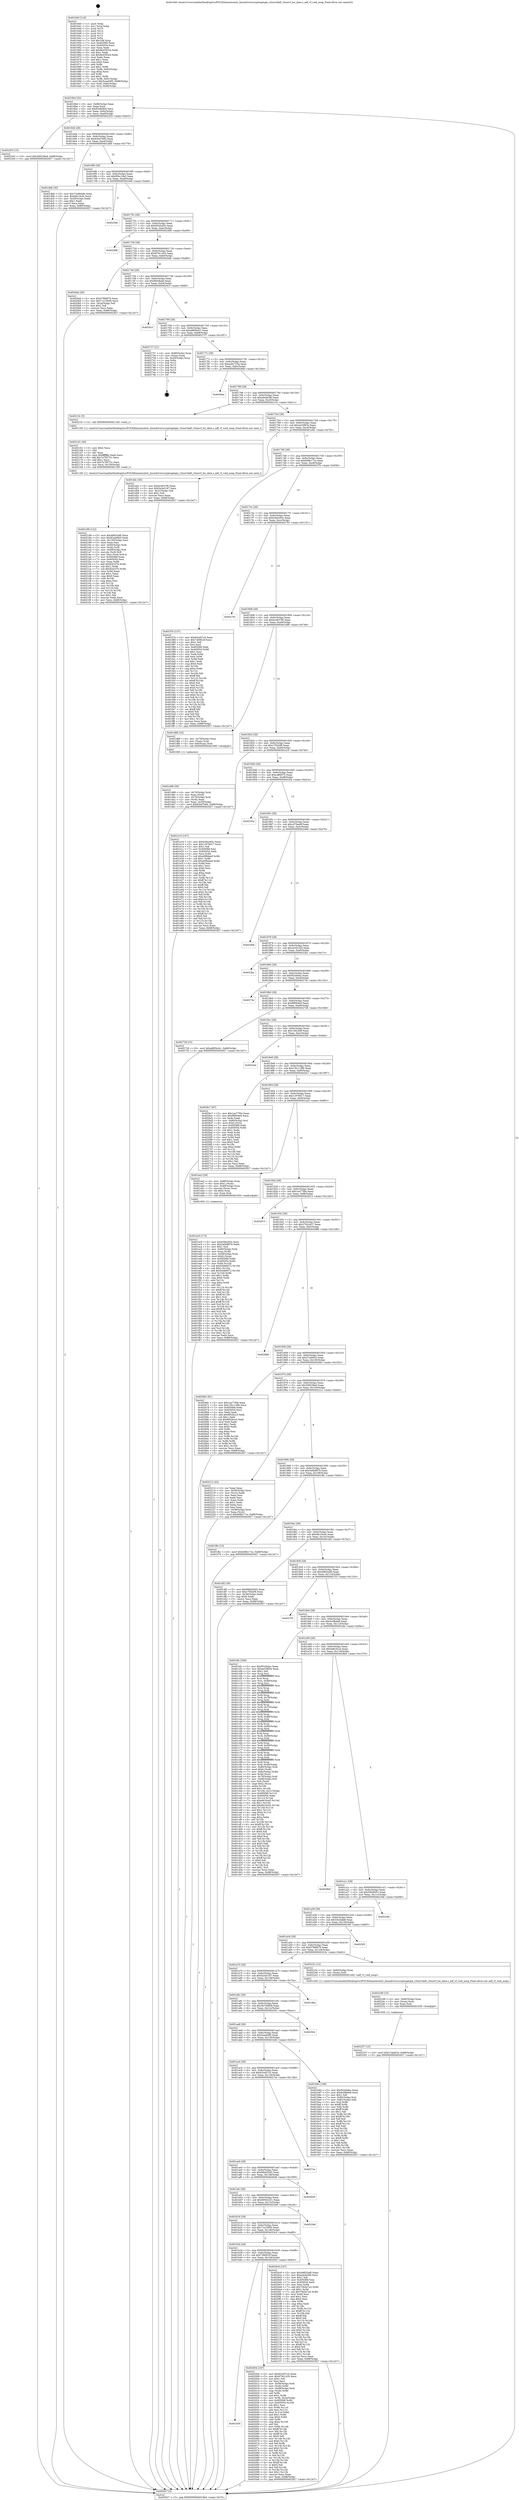 digraph "0x401640" {
  label = "0x401640 (/mnt/c/Users/mathe/Desktop/tcc/POCII/binaries/extr_linuxdriverscryptoqatqat_c3xxxvfadf_c3xxxvf_hw_data.c_adf_vf_void_noop_Final-ollvm.out::main(0))"
  labelloc = "t"
  node[shape=record]

  Entry [label="",width=0.3,height=0.3,shape=circle,fillcolor=black,style=filled]
  "0x4016b4" [label="{
     0x4016b4 [32]\l
     | [instrs]\l
     &nbsp;&nbsp;0x4016b4 \<+6\>: mov -0x88(%rbp),%eax\l
     &nbsp;&nbsp;0x4016ba \<+2\>: mov %eax,%ecx\l
     &nbsp;&nbsp;0x4016bc \<+6\>: sub $0x83ab0fe0,%ecx\l
     &nbsp;&nbsp;0x4016c2 \<+6\>: mov %eax,-0x9c(%rbp)\l
     &nbsp;&nbsp;0x4016c8 \<+6\>: mov %ecx,-0xa0(%rbp)\l
     &nbsp;&nbsp;0x4016ce \<+6\>: je 0000000000402203 \<main+0xbc3\>\l
  }"]
  "0x402203" [label="{
     0x402203 [15]\l
     | [instrs]\l
     &nbsp;&nbsp;0x402203 \<+10\>: movl $0x306538ed,-0x88(%rbp)\l
     &nbsp;&nbsp;0x40220d \<+5\>: jmp 0000000000402927 \<main+0x12e7\>\l
  }"]
  "0x4016d4" [label="{
     0x4016d4 [28]\l
     | [instrs]\l
     &nbsp;&nbsp;0x4016d4 \<+5\>: jmp 00000000004016d9 \<main+0x99\>\l
     &nbsp;&nbsp;0x4016d9 \<+6\>: mov -0x9c(%rbp),%eax\l
     &nbsp;&nbsp;0x4016df \<+5\>: sub $0x83ed7b84,%eax\l
     &nbsp;&nbsp;0x4016e4 \<+6\>: mov %eax,-0xa4(%rbp)\l
     &nbsp;&nbsp;0x4016ea \<+6\>: je 0000000000401db6 \<main+0x776\>\l
  }"]
  Exit [label="",width=0.3,height=0.3,shape=circle,fillcolor=black,style=filled,peripheries=2]
  "0x401db6" [label="{
     0x401db6 [30]\l
     | [instrs]\l
     &nbsp;&nbsp;0x401db6 \<+5\>: mov $0x73a994db,%eax\l
     &nbsp;&nbsp;0x401dbb \<+5\>: mov $0x48c19cdc,%ecx\l
     &nbsp;&nbsp;0x401dc0 \<+3\>: mov -0x30(%rbp),%edx\l
     &nbsp;&nbsp;0x401dc3 \<+3\>: cmp $0x1,%edx\l
     &nbsp;&nbsp;0x401dc6 \<+3\>: cmovl %ecx,%eax\l
     &nbsp;&nbsp;0x401dc9 \<+6\>: mov %eax,-0x88(%rbp)\l
     &nbsp;&nbsp;0x401dcf \<+5\>: jmp 0000000000402927 \<main+0x12e7\>\l
  }"]
  "0x4016f0" [label="{
     0x4016f0 [28]\l
     | [instrs]\l
     &nbsp;&nbsp;0x4016f0 \<+5\>: jmp 00000000004016f5 \<main+0xb5\>\l
     &nbsp;&nbsp;0x4016f5 \<+6\>: mov -0x9c(%rbp),%eax\l
     &nbsp;&nbsp;0x4016fb \<+5\>: sub $0x85bc16e3,%eax\l
     &nbsp;&nbsp;0x401700 \<+6\>: mov %eax,-0xa8(%rbp)\l
     &nbsp;&nbsp;0x401706 \<+6\>: je 00000000004025e6 \<main+0xfa6\>\l
  }"]
  "0x402257" [label="{
     0x402257 [15]\l
     | [instrs]\l
     &nbsp;&nbsp;0x402257 \<+10\>: movl $0x27aebf1b,-0x88(%rbp)\l
     &nbsp;&nbsp;0x402261 \<+5\>: jmp 0000000000402927 \<main+0x12e7\>\l
  }"]
  "0x4025e6" [label="{
     0x4025e6\l
  }", style=dashed]
  "0x40170c" [label="{
     0x40170c [28]\l
     | [instrs]\l
     &nbsp;&nbsp;0x40170c \<+5\>: jmp 0000000000401711 \<main+0xd1\>\l
     &nbsp;&nbsp;0x401711 \<+6\>: mov -0x9c(%rbp),%eax\l
     &nbsp;&nbsp;0x401717 \<+5\>: sub $0x9545cb5c,%eax\l
     &nbsp;&nbsp;0x40171c \<+6\>: mov %eax,-0xac(%rbp)\l
     &nbsp;&nbsp;0x401722 \<+6\>: je 0000000000402498 \<main+0xe58\>\l
  }"]
  "0x402248" [label="{
     0x402248 [15]\l
     | [instrs]\l
     &nbsp;&nbsp;0x402248 \<+4\>: mov -0x60(%rbp),%rax\l
     &nbsp;&nbsp;0x40224c \<+3\>: mov (%rax),%rax\l
     &nbsp;&nbsp;0x40224f \<+3\>: mov %rax,%rdi\l
     &nbsp;&nbsp;0x402252 \<+5\>: call 0000000000401030 \<free@plt\>\l
     | [calls]\l
     &nbsp;&nbsp;0x401030 \{1\} (unknown)\l
  }"]
  "0x402498" [label="{
     0x402498\l
  }", style=dashed]
  "0x401728" [label="{
     0x401728 [28]\l
     | [instrs]\l
     &nbsp;&nbsp;0x401728 \<+5\>: jmp 000000000040172d \<main+0xed\>\l
     &nbsp;&nbsp;0x40172d \<+6\>: mov -0x9c(%rbp),%eax\l
     &nbsp;&nbsp;0x401733 \<+5\>: sub $0x979c1435,%eax\l
     &nbsp;&nbsp;0x401738 \<+6\>: mov %eax,-0xb0(%rbp)\l
     &nbsp;&nbsp;0x40173e \<+6\>: je 00000000004020ab \<main+0xa6b\>\l
  }"]
  "0x402189" [label="{
     0x402189 [122]\l
     | [instrs]\l
     &nbsp;&nbsp;0x402189 \<+5\>: mov $0x49832af0,%ecx\l
     &nbsp;&nbsp;0x40218e \<+5\>: mov $0x83ab0fe0,%edx\l
     &nbsp;&nbsp;0x402193 \<+6\>: mov -0x150(%rbp),%esi\l
     &nbsp;&nbsp;0x402199 \<+3\>: imul %eax,%esi\l
     &nbsp;&nbsp;0x40219c \<+4\>: mov -0x60(%rbp),%rdi\l
     &nbsp;&nbsp;0x4021a0 \<+3\>: mov (%rdi),%rdi\l
     &nbsp;&nbsp;0x4021a3 \<+4\>: mov -0x58(%rbp),%r8\l
     &nbsp;&nbsp;0x4021a7 \<+3\>: movslq (%r8),%r8\l
     &nbsp;&nbsp;0x4021aa \<+4\>: mov %esi,(%rdi,%r8,4)\l
     &nbsp;&nbsp;0x4021ae \<+7\>: mov 0x405068,%eax\l
     &nbsp;&nbsp;0x4021b5 \<+7\>: mov 0x405054,%esi\l
     &nbsp;&nbsp;0x4021bc \<+3\>: mov %eax,%r9d\l
     &nbsp;&nbsp;0x4021bf \<+7\>: add $0x92d1f7b,%r9d\l
     &nbsp;&nbsp;0x4021c6 \<+4\>: sub $0x1,%r9d\l
     &nbsp;&nbsp;0x4021ca \<+7\>: sub $0x92d1f7b,%r9d\l
     &nbsp;&nbsp;0x4021d1 \<+4\>: imul %r9d,%eax\l
     &nbsp;&nbsp;0x4021d5 \<+3\>: and $0x1,%eax\l
     &nbsp;&nbsp;0x4021d8 \<+3\>: cmp $0x0,%eax\l
     &nbsp;&nbsp;0x4021db \<+4\>: sete %r10b\l
     &nbsp;&nbsp;0x4021df \<+3\>: cmp $0xa,%esi\l
     &nbsp;&nbsp;0x4021e2 \<+4\>: setl %r11b\l
     &nbsp;&nbsp;0x4021e6 \<+3\>: mov %r10b,%bl\l
     &nbsp;&nbsp;0x4021e9 \<+3\>: and %r11b,%bl\l
     &nbsp;&nbsp;0x4021ec \<+3\>: xor %r11b,%r10b\l
     &nbsp;&nbsp;0x4021ef \<+3\>: or %r10b,%bl\l
     &nbsp;&nbsp;0x4021f2 \<+3\>: test $0x1,%bl\l
     &nbsp;&nbsp;0x4021f5 \<+3\>: cmovne %edx,%ecx\l
     &nbsp;&nbsp;0x4021f8 \<+6\>: mov %ecx,-0x88(%rbp)\l
     &nbsp;&nbsp;0x4021fe \<+5\>: jmp 0000000000402927 \<main+0x12e7\>\l
  }"]
  "0x4020ab" [label="{
     0x4020ab [30]\l
     | [instrs]\l
     &nbsp;&nbsp;0x4020ab \<+5\>: mov $0x57f66879,%eax\l
     &nbsp;&nbsp;0x4020b0 \<+5\>: mov $0x71a15950,%ecx\l
     &nbsp;&nbsp;0x4020b5 \<+3\>: mov -0x2a(%rbp),%dl\l
     &nbsp;&nbsp;0x4020b8 \<+3\>: test $0x1,%dl\l
     &nbsp;&nbsp;0x4020bb \<+3\>: cmovne %ecx,%eax\l
     &nbsp;&nbsp;0x4020be \<+6\>: mov %eax,-0x88(%rbp)\l
     &nbsp;&nbsp;0x4020c4 \<+5\>: jmp 0000000000402927 \<main+0x12e7\>\l
  }"]
  "0x401744" [label="{
     0x401744 [28]\l
     | [instrs]\l
     &nbsp;&nbsp;0x401744 \<+5\>: jmp 0000000000401749 \<main+0x109\>\l
     &nbsp;&nbsp;0x401749 \<+6\>: mov -0x9c(%rbp),%eax\l
     &nbsp;&nbsp;0x40174f \<+5\>: sub $0x9bfc8aa8,%eax\l
     &nbsp;&nbsp;0x401754 \<+6\>: mov %eax,-0xb4(%rbp)\l
     &nbsp;&nbsp;0x40175a \<+6\>: je 000000000040261f \<main+0xfdf\>\l
  }"]
  "0x402161" [label="{
     0x402161 [40]\l
     | [instrs]\l
     &nbsp;&nbsp;0x402161 \<+5\>: mov $0x2,%ecx\l
     &nbsp;&nbsp;0x402166 \<+1\>: cltd\l
     &nbsp;&nbsp;0x402167 \<+2\>: idiv %ecx\l
     &nbsp;&nbsp;0x402169 \<+6\>: imul $0xfffffffe,%edx,%ecx\l
     &nbsp;&nbsp;0x40216f \<+6\>: add $0x7a785751,%ecx\l
     &nbsp;&nbsp;0x402175 \<+3\>: add $0x1,%ecx\l
     &nbsp;&nbsp;0x402178 \<+6\>: sub $0x7a785751,%ecx\l
     &nbsp;&nbsp;0x40217e \<+6\>: mov %ecx,-0x150(%rbp)\l
     &nbsp;&nbsp;0x402184 \<+5\>: call 0000000000401160 \<next_i\>\l
     | [calls]\l
     &nbsp;&nbsp;0x401160 \{1\} (/mnt/c/Users/mathe/Desktop/tcc/POCII/binaries/extr_linuxdriverscryptoqatqat_c3xxxvfadf_c3xxxvf_hw_data.c_adf_vf_void_noop_Final-ollvm.out::next_i)\l
  }"]
  "0x40261f" [label="{
     0x40261f\l
  }", style=dashed]
  "0x401760" [label="{
     0x401760 [28]\l
     | [instrs]\l
     &nbsp;&nbsp;0x401760 \<+5\>: jmp 0000000000401765 \<main+0x125\>\l
     &nbsp;&nbsp;0x401765 \<+6\>: mov -0x9c(%rbp),%eax\l
     &nbsp;&nbsp;0x40176b \<+5\>: sub $0xa885bcb1,%eax\l
     &nbsp;&nbsp;0x401770 \<+6\>: mov %eax,-0xb8(%rbp)\l
     &nbsp;&nbsp;0x401776 \<+6\>: je 0000000000402737 \<main+0x10f7\>\l
  }"]
  "0x401b50" [label="{
     0x401b50\l
  }", style=dashed]
  "0x402737" [label="{
     0x402737 [21]\l
     | [instrs]\l
     &nbsp;&nbsp;0x402737 \<+4\>: mov -0x80(%rbp),%rax\l
     &nbsp;&nbsp;0x40273b \<+2\>: mov (%rax),%eax\l
     &nbsp;&nbsp;0x40273d \<+4\>: lea -0x28(%rbp),%rsp\l
     &nbsp;&nbsp;0x402741 \<+1\>: pop %rbx\l
     &nbsp;&nbsp;0x402742 \<+2\>: pop %r12\l
     &nbsp;&nbsp;0x402744 \<+2\>: pop %r13\l
     &nbsp;&nbsp;0x402746 \<+2\>: pop %r14\l
     &nbsp;&nbsp;0x402748 \<+2\>: pop %r15\l
     &nbsp;&nbsp;0x40274a \<+1\>: pop %rbp\l
     &nbsp;&nbsp;0x40274b \<+1\>: ret\l
  }"]
  "0x40177c" [label="{
     0x40177c [28]\l
     | [instrs]\l
     &nbsp;&nbsp;0x40177c \<+5\>: jmp 0000000000401781 \<main+0x141\>\l
     &nbsp;&nbsp;0x401781 \<+6\>: mov -0x9c(%rbp),%eax\l
     &nbsp;&nbsp;0x401787 \<+5\>: sub $0xac82725a,%eax\l
     &nbsp;&nbsp;0x40178c \<+6\>: mov %eax,-0xbc(%rbp)\l
     &nbsp;&nbsp;0x401792 \<+6\>: je 000000000040284e \<main+0x120e\>\l
  }"]
  "0x402004" [label="{
     0x402004 [167]\l
     | [instrs]\l
     &nbsp;&nbsp;0x402004 \<+5\>: mov $0x63cd57c5,%eax\l
     &nbsp;&nbsp;0x402009 \<+5\>: mov $0x979c1435,%ecx\l
     &nbsp;&nbsp;0x40200e \<+2\>: mov $0x1,%dl\l
     &nbsp;&nbsp;0x402010 \<+2\>: xor %esi,%esi\l
     &nbsp;&nbsp;0x402012 \<+4\>: mov -0x58(%rbp),%rdi\l
     &nbsp;&nbsp;0x402016 \<+3\>: mov (%rdi),%r8d\l
     &nbsp;&nbsp;0x402019 \<+4\>: mov -0x68(%rbp),%rdi\l
     &nbsp;&nbsp;0x40201d \<+3\>: cmp (%rdi),%r8d\l
     &nbsp;&nbsp;0x402020 \<+4\>: setl %r9b\l
     &nbsp;&nbsp;0x402024 \<+4\>: and $0x1,%r9b\l
     &nbsp;&nbsp;0x402028 \<+4\>: mov %r9b,-0x2a(%rbp)\l
     &nbsp;&nbsp;0x40202c \<+8\>: mov 0x405068,%r8d\l
     &nbsp;&nbsp;0x402034 \<+8\>: mov 0x405054,%r10d\l
     &nbsp;&nbsp;0x40203c \<+3\>: sub $0x1,%esi\l
     &nbsp;&nbsp;0x40203f \<+3\>: mov %r8d,%r11d\l
     &nbsp;&nbsp;0x402042 \<+3\>: add %esi,%r11d\l
     &nbsp;&nbsp;0x402045 \<+4\>: imul %r11d,%r8d\l
     &nbsp;&nbsp;0x402049 \<+4\>: and $0x1,%r8d\l
     &nbsp;&nbsp;0x40204d \<+4\>: cmp $0x0,%r8d\l
     &nbsp;&nbsp;0x402051 \<+4\>: sete %r9b\l
     &nbsp;&nbsp;0x402055 \<+4\>: cmp $0xa,%r10d\l
     &nbsp;&nbsp;0x402059 \<+3\>: setl %bl\l
     &nbsp;&nbsp;0x40205c \<+3\>: mov %r9b,%r14b\l
     &nbsp;&nbsp;0x40205f \<+4\>: xor $0xff,%r14b\l
     &nbsp;&nbsp;0x402063 \<+3\>: mov %bl,%r15b\l
     &nbsp;&nbsp;0x402066 \<+4\>: xor $0xff,%r15b\l
     &nbsp;&nbsp;0x40206a \<+3\>: xor $0x0,%dl\l
     &nbsp;&nbsp;0x40206d \<+3\>: mov %r14b,%r12b\l
     &nbsp;&nbsp;0x402070 \<+4\>: and $0x0,%r12b\l
     &nbsp;&nbsp;0x402074 \<+3\>: and %dl,%r9b\l
     &nbsp;&nbsp;0x402077 \<+3\>: mov %r15b,%r13b\l
     &nbsp;&nbsp;0x40207a \<+4\>: and $0x0,%r13b\l
     &nbsp;&nbsp;0x40207e \<+2\>: and %dl,%bl\l
     &nbsp;&nbsp;0x402080 \<+3\>: or %r9b,%r12b\l
     &nbsp;&nbsp;0x402083 \<+3\>: or %bl,%r13b\l
     &nbsp;&nbsp;0x402086 \<+3\>: xor %r13b,%r12b\l
     &nbsp;&nbsp;0x402089 \<+3\>: or %r15b,%r14b\l
     &nbsp;&nbsp;0x40208c \<+4\>: xor $0xff,%r14b\l
     &nbsp;&nbsp;0x402090 \<+3\>: or $0x0,%dl\l
     &nbsp;&nbsp;0x402093 \<+3\>: and %dl,%r14b\l
     &nbsp;&nbsp;0x402096 \<+3\>: or %r14b,%r12b\l
     &nbsp;&nbsp;0x402099 \<+4\>: test $0x1,%r12b\l
     &nbsp;&nbsp;0x40209d \<+3\>: cmovne %ecx,%eax\l
     &nbsp;&nbsp;0x4020a0 \<+6\>: mov %eax,-0x88(%rbp)\l
     &nbsp;&nbsp;0x4020a6 \<+5\>: jmp 0000000000402927 \<main+0x12e7\>\l
  }"]
  "0x40284e" [label="{
     0x40284e\l
  }", style=dashed]
  "0x401798" [label="{
     0x401798 [28]\l
     | [instrs]\l
     &nbsp;&nbsp;0x401798 \<+5\>: jmp 000000000040179d \<main+0x15d\>\l
     &nbsp;&nbsp;0x40179d \<+6\>: mov -0x9c(%rbp),%eax\l
     &nbsp;&nbsp;0x4017a3 \<+5\>: sub $0xadcde3fd,%eax\l
     &nbsp;&nbsp;0x4017a8 \<+6\>: mov %eax,-0xc0(%rbp)\l
     &nbsp;&nbsp;0x4017ae \<+6\>: je 000000000040215c \<main+0xb1c\>\l
  }"]
  "0x401b34" [label="{
     0x401b34 [28]\l
     | [instrs]\l
     &nbsp;&nbsp;0x401b34 \<+5\>: jmp 0000000000401b39 \<main+0x4f9\>\l
     &nbsp;&nbsp;0x401b39 \<+6\>: mov -0x9c(%rbp),%eax\l
     &nbsp;&nbsp;0x401b3f \<+5\>: sub $0x7280f22f,%eax\l
     &nbsp;&nbsp;0x401b44 \<+6\>: mov %eax,-0x144(%rbp)\l
     &nbsp;&nbsp;0x401b4a \<+6\>: je 0000000000402004 \<main+0x9c4\>\l
  }"]
  "0x40215c" [label="{
     0x40215c [5]\l
     | [instrs]\l
     &nbsp;&nbsp;0x40215c \<+5\>: call 0000000000401160 \<next_i\>\l
     | [calls]\l
     &nbsp;&nbsp;0x401160 \{1\} (/mnt/c/Users/mathe/Desktop/tcc/POCII/binaries/extr_linuxdriverscryptoqatqat_c3xxxvfadf_c3xxxvf_hw_data.c_adf_vf_void_noop_Final-ollvm.out::next_i)\l
  }"]
  "0x4017b4" [label="{
     0x4017b4 [28]\l
     | [instrs]\l
     &nbsp;&nbsp;0x4017b4 \<+5\>: jmp 00000000004017b9 \<main+0x179\>\l
     &nbsp;&nbsp;0x4017b9 \<+6\>: mov -0x9c(%rbp),%eax\l
     &nbsp;&nbsp;0x4017bf \<+5\>: sub $0xae33f63e,%eax\l
     &nbsp;&nbsp;0x4017c4 \<+6\>: mov %eax,-0xc4(%rbp)\l
     &nbsp;&nbsp;0x4017ca \<+6\>: je 0000000000401d4c \<main+0x70c\>\l
  }"]
  "0x4020c9" [label="{
     0x4020c9 [147]\l
     | [instrs]\l
     &nbsp;&nbsp;0x4020c9 \<+5\>: mov $0x49832af0,%eax\l
     &nbsp;&nbsp;0x4020ce \<+5\>: mov $0xadcde3fd,%ecx\l
     &nbsp;&nbsp;0x4020d3 \<+2\>: mov $0x1,%dl\l
     &nbsp;&nbsp;0x4020d5 \<+7\>: mov 0x405068,%esi\l
     &nbsp;&nbsp;0x4020dc \<+7\>: mov 0x405054,%edi\l
     &nbsp;&nbsp;0x4020e3 \<+3\>: mov %esi,%r8d\l
     &nbsp;&nbsp;0x4020e6 \<+7\>: add $0x70b5e7a3,%r8d\l
     &nbsp;&nbsp;0x4020ed \<+4\>: sub $0x1,%r8d\l
     &nbsp;&nbsp;0x4020f1 \<+7\>: sub $0x70b5e7a3,%r8d\l
     &nbsp;&nbsp;0x4020f8 \<+4\>: imul %r8d,%esi\l
     &nbsp;&nbsp;0x4020fc \<+3\>: and $0x1,%esi\l
     &nbsp;&nbsp;0x4020ff \<+3\>: cmp $0x0,%esi\l
     &nbsp;&nbsp;0x402102 \<+4\>: sete %r9b\l
     &nbsp;&nbsp;0x402106 \<+3\>: cmp $0xa,%edi\l
     &nbsp;&nbsp;0x402109 \<+4\>: setl %r10b\l
     &nbsp;&nbsp;0x40210d \<+3\>: mov %r9b,%r11b\l
     &nbsp;&nbsp;0x402110 \<+4\>: xor $0xff,%r11b\l
     &nbsp;&nbsp;0x402114 \<+3\>: mov %r10b,%bl\l
     &nbsp;&nbsp;0x402117 \<+3\>: xor $0xff,%bl\l
     &nbsp;&nbsp;0x40211a \<+3\>: xor $0x0,%dl\l
     &nbsp;&nbsp;0x40211d \<+3\>: mov %r11b,%r14b\l
     &nbsp;&nbsp;0x402120 \<+4\>: and $0x0,%r14b\l
     &nbsp;&nbsp;0x402124 \<+3\>: and %dl,%r9b\l
     &nbsp;&nbsp;0x402127 \<+3\>: mov %bl,%r15b\l
     &nbsp;&nbsp;0x40212a \<+4\>: and $0x0,%r15b\l
     &nbsp;&nbsp;0x40212e \<+3\>: and %dl,%r10b\l
     &nbsp;&nbsp;0x402131 \<+3\>: or %r9b,%r14b\l
     &nbsp;&nbsp;0x402134 \<+3\>: or %r10b,%r15b\l
     &nbsp;&nbsp;0x402137 \<+3\>: xor %r15b,%r14b\l
     &nbsp;&nbsp;0x40213a \<+3\>: or %bl,%r11b\l
     &nbsp;&nbsp;0x40213d \<+4\>: xor $0xff,%r11b\l
     &nbsp;&nbsp;0x402141 \<+3\>: or $0x0,%dl\l
     &nbsp;&nbsp;0x402144 \<+3\>: and %dl,%r11b\l
     &nbsp;&nbsp;0x402147 \<+3\>: or %r11b,%r14b\l
     &nbsp;&nbsp;0x40214a \<+4\>: test $0x1,%r14b\l
     &nbsp;&nbsp;0x40214e \<+3\>: cmovne %ecx,%eax\l
     &nbsp;&nbsp;0x402151 \<+6\>: mov %eax,-0x88(%rbp)\l
     &nbsp;&nbsp;0x402157 \<+5\>: jmp 0000000000402927 \<main+0x12e7\>\l
  }"]
  "0x401d4c" [label="{
     0x401d4c [30]\l
     | [instrs]\l
     &nbsp;&nbsp;0x401d4c \<+5\>: mov $0xbc0637f0,%eax\l
     &nbsp;&nbsp;0x401d51 \<+5\>: mov $0x5a3a5187,%ecx\l
     &nbsp;&nbsp;0x401d56 \<+3\>: mov -0x31(%rbp),%dl\l
     &nbsp;&nbsp;0x401d59 \<+3\>: test $0x1,%dl\l
     &nbsp;&nbsp;0x401d5c \<+3\>: cmovne %ecx,%eax\l
     &nbsp;&nbsp;0x401d5f \<+6\>: mov %eax,-0x88(%rbp)\l
     &nbsp;&nbsp;0x401d65 \<+5\>: jmp 0000000000402927 \<main+0x12e7\>\l
  }"]
  "0x4017d0" [label="{
     0x4017d0 [28]\l
     | [instrs]\l
     &nbsp;&nbsp;0x4017d0 \<+5\>: jmp 00000000004017d5 \<main+0x195\>\l
     &nbsp;&nbsp;0x4017d5 \<+6\>: mov -0x9c(%rbp),%eax\l
     &nbsp;&nbsp;0x4017db \<+5\>: sub $0xb08b171e,%eax\l
     &nbsp;&nbsp;0x4017e0 \<+6\>: mov %eax,-0xc8(%rbp)\l
     &nbsp;&nbsp;0x4017e6 \<+6\>: je 0000000000401f7b \<main+0x93b\>\l
  }"]
  "0x401b18" [label="{
     0x401b18 [28]\l
     | [instrs]\l
     &nbsp;&nbsp;0x401b18 \<+5\>: jmp 0000000000401b1d \<main+0x4dd\>\l
     &nbsp;&nbsp;0x401b1d \<+6\>: mov -0x9c(%rbp),%eax\l
     &nbsp;&nbsp;0x401b23 \<+5\>: sub $0x71a15950,%eax\l
     &nbsp;&nbsp;0x401b28 \<+6\>: mov %eax,-0x140(%rbp)\l
     &nbsp;&nbsp;0x401b2e \<+6\>: je 00000000004020c9 \<main+0xa89\>\l
  }"]
  "0x401f7b" [label="{
     0x401f7b [137]\l
     | [instrs]\l
     &nbsp;&nbsp;0x401f7b \<+5\>: mov $0x63cd57c5,%eax\l
     &nbsp;&nbsp;0x401f80 \<+5\>: mov $0x7280f22f,%ecx\l
     &nbsp;&nbsp;0x401f85 \<+2\>: mov $0x1,%dl\l
     &nbsp;&nbsp;0x401f87 \<+2\>: xor %esi,%esi\l
     &nbsp;&nbsp;0x401f89 \<+7\>: mov 0x405068,%edi\l
     &nbsp;&nbsp;0x401f90 \<+8\>: mov 0x405054,%r8d\l
     &nbsp;&nbsp;0x401f98 \<+3\>: sub $0x1,%esi\l
     &nbsp;&nbsp;0x401f9b \<+3\>: mov %edi,%r9d\l
     &nbsp;&nbsp;0x401f9e \<+3\>: add %esi,%r9d\l
     &nbsp;&nbsp;0x401fa1 \<+4\>: imul %r9d,%edi\l
     &nbsp;&nbsp;0x401fa5 \<+3\>: and $0x1,%edi\l
     &nbsp;&nbsp;0x401fa8 \<+3\>: cmp $0x0,%edi\l
     &nbsp;&nbsp;0x401fab \<+4\>: sete %r10b\l
     &nbsp;&nbsp;0x401faf \<+4\>: cmp $0xa,%r8d\l
     &nbsp;&nbsp;0x401fb3 \<+4\>: setl %r11b\l
     &nbsp;&nbsp;0x401fb7 \<+3\>: mov %r10b,%bl\l
     &nbsp;&nbsp;0x401fba \<+3\>: xor $0xff,%bl\l
     &nbsp;&nbsp;0x401fbd \<+3\>: mov %r11b,%r14b\l
     &nbsp;&nbsp;0x401fc0 \<+4\>: xor $0xff,%r14b\l
     &nbsp;&nbsp;0x401fc4 \<+3\>: xor $0x0,%dl\l
     &nbsp;&nbsp;0x401fc7 \<+3\>: mov %bl,%r15b\l
     &nbsp;&nbsp;0x401fca \<+4\>: and $0x0,%r15b\l
     &nbsp;&nbsp;0x401fce \<+3\>: and %dl,%r10b\l
     &nbsp;&nbsp;0x401fd1 \<+3\>: mov %r14b,%r12b\l
     &nbsp;&nbsp;0x401fd4 \<+4\>: and $0x0,%r12b\l
     &nbsp;&nbsp;0x401fd8 \<+3\>: and %dl,%r11b\l
     &nbsp;&nbsp;0x401fdb \<+3\>: or %r10b,%r15b\l
     &nbsp;&nbsp;0x401fde \<+3\>: or %r11b,%r12b\l
     &nbsp;&nbsp;0x401fe1 \<+3\>: xor %r12b,%r15b\l
     &nbsp;&nbsp;0x401fe4 \<+3\>: or %r14b,%bl\l
     &nbsp;&nbsp;0x401fe7 \<+3\>: xor $0xff,%bl\l
     &nbsp;&nbsp;0x401fea \<+3\>: or $0x0,%dl\l
     &nbsp;&nbsp;0x401fed \<+2\>: and %dl,%bl\l
     &nbsp;&nbsp;0x401fef \<+3\>: or %bl,%r15b\l
     &nbsp;&nbsp;0x401ff2 \<+4\>: test $0x1,%r15b\l
     &nbsp;&nbsp;0x401ff6 \<+3\>: cmovne %ecx,%eax\l
     &nbsp;&nbsp;0x401ff9 \<+6\>: mov %eax,-0x88(%rbp)\l
     &nbsp;&nbsp;0x401fff \<+5\>: jmp 0000000000402927 \<main+0x12e7\>\l
  }"]
  "0x4017ec" [label="{
     0x4017ec [28]\l
     | [instrs]\l
     &nbsp;&nbsp;0x4017ec \<+5\>: jmp 00000000004017f1 \<main+0x1b1\>\l
     &nbsp;&nbsp;0x4017f1 \<+6\>: mov -0x9c(%rbp),%eax\l
     &nbsp;&nbsp;0x4017f7 \<+5\>: sub $0xb36e283c,%eax\l
     &nbsp;&nbsp;0x4017fc \<+6\>: mov %eax,-0xcc(%rbp)\l
     &nbsp;&nbsp;0x401802 \<+6\>: je 0000000000402791 \<main+0x1151\>\l
  }"]
  "0x402266" [label="{
     0x402266\l
  }", style=dashed]
  "0x402791" [label="{
     0x402791\l
  }", style=dashed]
  "0x401808" [label="{
     0x401808 [28]\l
     | [instrs]\l
     &nbsp;&nbsp;0x401808 \<+5\>: jmp 000000000040180d \<main+0x1cd\>\l
     &nbsp;&nbsp;0x40180d \<+6\>: mov -0x9c(%rbp),%eax\l
     &nbsp;&nbsp;0x401813 \<+5\>: sub $0xbc0637f0,%eax\l
     &nbsp;&nbsp;0x401818 \<+6\>: mov %eax,-0xd0(%rbp)\l
     &nbsp;&nbsp;0x40181e \<+6\>: je 0000000000401d88 \<main+0x748\>\l
  }"]
  "0x401afc" [label="{
     0x401afc [28]\l
     | [instrs]\l
     &nbsp;&nbsp;0x401afc \<+5\>: jmp 0000000000401b01 \<main+0x4c1\>\l
     &nbsp;&nbsp;0x401b01 \<+6\>: mov -0x9c(%rbp),%eax\l
     &nbsp;&nbsp;0x401b07 \<+5\>: sub $0x69502231,%eax\l
     &nbsp;&nbsp;0x401b0c \<+6\>: mov %eax,-0x13c(%rbp)\l
     &nbsp;&nbsp;0x401b12 \<+6\>: je 0000000000402266 \<main+0xc26\>\l
  }"]
  "0x401d88" [label="{
     0x401d88 [16]\l
     | [instrs]\l
     &nbsp;&nbsp;0x401d88 \<+4\>: mov -0x78(%rbp),%rax\l
     &nbsp;&nbsp;0x401d8c \<+3\>: mov (%rax),%rax\l
     &nbsp;&nbsp;0x401d8f \<+4\>: mov 0x8(%rax),%rdi\l
     &nbsp;&nbsp;0x401d93 \<+5\>: call 0000000000401060 \<atoi@plt\>\l
     | [calls]\l
     &nbsp;&nbsp;0x401060 \{1\} (unknown)\l
  }"]
  "0x401824" [label="{
     0x401824 [28]\l
     | [instrs]\l
     &nbsp;&nbsp;0x401824 \<+5\>: jmp 0000000000401829 \<main+0x1e9\>\l
     &nbsp;&nbsp;0x401829 \<+6\>: mov -0x9c(%rbp),%eax\l
     &nbsp;&nbsp;0x40182f \<+5\>: sub $0xc7f3d2f6,%eax\l
     &nbsp;&nbsp;0x401834 \<+6\>: mov %eax,-0xd4(%rbp)\l
     &nbsp;&nbsp;0x40183a \<+6\>: je 0000000000401e10 \<main+0x7d0\>\l
  }"]
  "0x402649" [label="{
     0x402649\l
  }", style=dashed]
  "0x401e10" [label="{
     0x401e10 [147]\l
     | [instrs]\l
     &nbsp;&nbsp;0x401e10 \<+5\>: mov $0xb36e283c,%eax\l
     &nbsp;&nbsp;0x401e15 \<+5\>: mov $0x1c976017,%ecx\l
     &nbsp;&nbsp;0x401e1a \<+2\>: mov $0x1,%dl\l
     &nbsp;&nbsp;0x401e1c \<+7\>: mov 0x405068,%esi\l
     &nbsp;&nbsp;0x401e23 \<+7\>: mov 0x405054,%edi\l
     &nbsp;&nbsp;0x401e2a \<+3\>: mov %esi,%r8d\l
     &nbsp;&nbsp;0x401e2d \<+7\>: sub $0xa0f9daa9,%r8d\l
     &nbsp;&nbsp;0x401e34 \<+4\>: sub $0x1,%r8d\l
     &nbsp;&nbsp;0x401e38 \<+7\>: add $0xa0f9daa9,%r8d\l
     &nbsp;&nbsp;0x401e3f \<+4\>: imul %r8d,%esi\l
     &nbsp;&nbsp;0x401e43 \<+3\>: and $0x1,%esi\l
     &nbsp;&nbsp;0x401e46 \<+3\>: cmp $0x0,%esi\l
     &nbsp;&nbsp;0x401e49 \<+4\>: sete %r9b\l
     &nbsp;&nbsp;0x401e4d \<+3\>: cmp $0xa,%edi\l
     &nbsp;&nbsp;0x401e50 \<+4\>: setl %r10b\l
     &nbsp;&nbsp;0x401e54 \<+3\>: mov %r9b,%r11b\l
     &nbsp;&nbsp;0x401e57 \<+4\>: xor $0xff,%r11b\l
     &nbsp;&nbsp;0x401e5b \<+3\>: mov %r10b,%bl\l
     &nbsp;&nbsp;0x401e5e \<+3\>: xor $0xff,%bl\l
     &nbsp;&nbsp;0x401e61 \<+3\>: xor $0x0,%dl\l
     &nbsp;&nbsp;0x401e64 \<+3\>: mov %r11b,%r14b\l
     &nbsp;&nbsp;0x401e67 \<+4\>: and $0x0,%r14b\l
     &nbsp;&nbsp;0x401e6b \<+3\>: and %dl,%r9b\l
     &nbsp;&nbsp;0x401e6e \<+3\>: mov %bl,%r15b\l
     &nbsp;&nbsp;0x401e71 \<+4\>: and $0x0,%r15b\l
     &nbsp;&nbsp;0x401e75 \<+3\>: and %dl,%r10b\l
     &nbsp;&nbsp;0x401e78 \<+3\>: or %r9b,%r14b\l
     &nbsp;&nbsp;0x401e7b \<+3\>: or %r10b,%r15b\l
     &nbsp;&nbsp;0x401e7e \<+3\>: xor %r15b,%r14b\l
     &nbsp;&nbsp;0x401e81 \<+3\>: or %bl,%r11b\l
     &nbsp;&nbsp;0x401e84 \<+4\>: xor $0xff,%r11b\l
     &nbsp;&nbsp;0x401e88 \<+3\>: or $0x0,%dl\l
     &nbsp;&nbsp;0x401e8b \<+3\>: and %dl,%r11b\l
     &nbsp;&nbsp;0x401e8e \<+3\>: or %r11b,%r14b\l
     &nbsp;&nbsp;0x401e91 \<+4\>: test $0x1,%r14b\l
     &nbsp;&nbsp;0x401e95 \<+3\>: cmovne %ecx,%eax\l
     &nbsp;&nbsp;0x401e98 \<+6\>: mov %eax,-0x88(%rbp)\l
     &nbsp;&nbsp;0x401e9e \<+5\>: jmp 0000000000402927 \<main+0x12e7\>\l
  }"]
  "0x401840" [label="{
     0x401840 [28]\l
     | [instrs]\l
     &nbsp;&nbsp;0x401840 \<+5\>: jmp 0000000000401845 \<main+0x205\>\l
     &nbsp;&nbsp;0x401845 \<+6\>: mov -0x9c(%rbp),%eax\l
     &nbsp;&nbsp;0x40184b \<+5\>: sub $0xcaff4975,%eax\l
     &nbsp;&nbsp;0x401850 \<+6\>: mov %eax,-0xd8(%rbp)\l
     &nbsp;&nbsp;0x401856 \<+6\>: je 000000000040235a \<main+0xd1a\>\l
  }"]
  "0x401ae0" [label="{
     0x401ae0 [28]\l
     | [instrs]\l
     &nbsp;&nbsp;0x401ae0 \<+5\>: jmp 0000000000401ae5 \<main+0x4a5\>\l
     &nbsp;&nbsp;0x401ae5 \<+6\>: mov -0x9c(%rbp),%eax\l
     &nbsp;&nbsp;0x401aeb \<+5\>: sub $0x66bd3045,%eax\l
     &nbsp;&nbsp;0x401af0 \<+6\>: mov %eax,-0x138(%rbp)\l
     &nbsp;&nbsp;0x401af6 \<+6\>: je 0000000000402649 \<main+0x1009\>\l
  }"]
  "0x40235a" [label="{
     0x40235a\l
  }", style=dashed]
  "0x40185c" [label="{
     0x40185c [28]\l
     | [instrs]\l
     &nbsp;&nbsp;0x40185c \<+5\>: jmp 0000000000401861 \<main+0x221\>\l
     &nbsp;&nbsp;0x401861 \<+6\>: mov -0x9c(%rbp),%eax\l
     &nbsp;&nbsp;0x401867 \<+5\>: sub $0xcd70ee9f,%eax\l
     &nbsp;&nbsp;0x40186c \<+6\>: mov %eax,-0xdc(%rbp)\l
     &nbsp;&nbsp;0x401872 \<+6\>: je 00000000004024b6 \<main+0xe76\>\l
  }"]
  "0x4027ce" [label="{
     0x4027ce\l
  }", style=dashed]
  "0x4024b6" [label="{
     0x4024b6\l
  }", style=dashed]
  "0x401878" [label="{
     0x401878 [28]\l
     | [instrs]\l
     &nbsp;&nbsp;0x401878 \<+5\>: jmp 000000000040187d \<main+0x23d\>\l
     &nbsp;&nbsp;0x40187d \<+6\>: mov -0x9c(%rbp),%eax\l
     &nbsp;&nbsp;0x401883 \<+5\>: sub $0xce25c325,%eax\l
     &nbsp;&nbsp;0x401888 \<+6\>: mov %eax,-0xe0(%rbp)\l
     &nbsp;&nbsp;0x40188e \<+6\>: je 00000000004022bc \<main+0xc7c\>\l
  }"]
  "0x401ec0" [label="{
     0x401ec0 [172]\l
     | [instrs]\l
     &nbsp;&nbsp;0x401ec0 \<+5\>: mov $0xb36e283c,%ecx\l
     &nbsp;&nbsp;0x401ec5 \<+5\>: mov $0x3e0b8979,%edx\l
     &nbsp;&nbsp;0x401eca \<+3\>: mov $0x1,%sil\l
     &nbsp;&nbsp;0x401ecd \<+4\>: mov -0x60(%rbp),%rdi\l
     &nbsp;&nbsp;0x401ed1 \<+3\>: mov %rax,(%rdi)\l
     &nbsp;&nbsp;0x401ed4 \<+4\>: mov -0x58(%rbp),%rax\l
     &nbsp;&nbsp;0x401ed8 \<+6\>: movl $0x0,(%rax)\l
     &nbsp;&nbsp;0x401ede \<+8\>: mov 0x405068,%r8d\l
     &nbsp;&nbsp;0x401ee6 \<+8\>: mov 0x405054,%r9d\l
     &nbsp;&nbsp;0x401eee \<+3\>: mov %r8d,%r10d\l
     &nbsp;&nbsp;0x401ef1 \<+7\>: sub $0x544b6072,%r10d\l
     &nbsp;&nbsp;0x401ef8 \<+4\>: sub $0x1,%r10d\l
     &nbsp;&nbsp;0x401efc \<+7\>: add $0x544b6072,%r10d\l
     &nbsp;&nbsp;0x401f03 \<+4\>: imul %r10d,%r8d\l
     &nbsp;&nbsp;0x401f07 \<+4\>: and $0x1,%r8d\l
     &nbsp;&nbsp;0x401f0b \<+4\>: cmp $0x0,%r8d\l
     &nbsp;&nbsp;0x401f0f \<+4\>: sete %r11b\l
     &nbsp;&nbsp;0x401f13 \<+4\>: cmp $0xa,%r9d\l
     &nbsp;&nbsp;0x401f17 \<+3\>: setl %bl\l
     &nbsp;&nbsp;0x401f1a \<+3\>: mov %r11b,%r14b\l
     &nbsp;&nbsp;0x401f1d \<+4\>: xor $0xff,%r14b\l
     &nbsp;&nbsp;0x401f21 \<+3\>: mov %bl,%r15b\l
     &nbsp;&nbsp;0x401f24 \<+4\>: xor $0xff,%r15b\l
     &nbsp;&nbsp;0x401f28 \<+4\>: xor $0x1,%sil\l
     &nbsp;&nbsp;0x401f2c \<+3\>: mov %r14b,%r12b\l
     &nbsp;&nbsp;0x401f2f \<+4\>: and $0xff,%r12b\l
     &nbsp;&nbsp;0x401f33 \<+3\>: and %sil,%r11b\l
     &nbsp;&nbsp;0x401f36 \<+3\>: mov %r15b,%r13b\l
     &nbsp;&nbsp;0x401f39 \<+4\>: and $0xff,%r13b\l
     &nbsp;&nbsp;0x401f3d \<+3\>: and %sil,%bl\l
     &nbsp;&nbsp;0x401f40 \<+3\>: or %r11b,%r12b\l
     &nbsp;&nbsp;0x401f43 \<+3\>: or %bl,%r13b\l
     &nbsp;&nbsp;0x401f46 \<+3\>: xor %r13b,%r12b\l
     &nbsp;&nbsp;0x401f49 \<+3\>: or %r15b,%r14b\l
     &nbsp;&nbsp;0x401f4c \<+4\>: xor $0xff,%r14b\l
     &nbsp;&nbsp;0x401f50 \<+4\>: or $0x1,%sil\l
     &nbsp;&nbsp;0x401f54 \<+3\>: and %sil,%r14b\l
     &nbsp;&nbsp;0x401f57 \<+3\>: or %r14b,%r12b\l
     &nbsp;&nbsp;0x401f5a \<+4\>: test $0x1,%r12b\l
     &nbsp;&nbsp;0x401f5e \<+3\>: cmovne %edx,%ecx\l
     &nbsp;&nbsp;0x401f61 \<+6\>: mov %ecx,-0x88(%rbp)\l
     &nbsp;&nbsp;0x401f67 \<+5\>: jmp 0000000000402927 \<main+0x12e7\>\l
  }"]
  "0x4022bc" [label="{
     0x4022bc\l
  }", style=dashed]
  "0x401894" [label="{
     0x401894 [28]\l
     | [instrs]\l
     &nbsp;&nbsp;0x401894 \<+5\>: jmp 0000000000401899 \<main+0x259\>\l
     &nbsp;&nbsp;0x401899 \<+6\>: mov -0x9c(%rbp),%eax\l
     &nbsp;&nbsp;0x40189f \<+5\>: sub $0xf52d4dac,%eax\l
     &nbsp;&nbsp;0x4018a4 \<+6\>: mov %eax,-0xe4(%rbp)\l
     &nbsp;&nbsp;0x4018aa \<+6\>: je 000000000040274c \<main+0x110c\>\l
  }"]
  "0x401d98" [label="{
     0x401d98 [30]\l
     | [instrs]\l
     &nbsp;&nbsp;0x401d98 \<+4\>: mov -0x70(%rbp),%rdi\l
     &nbsp;&nbsp;0x401d9c \<+2\>: mov %eax,(%rdi)\l
     &nbsp;&nbsp;0x401d9e \<+4\>: mov -0x70(%rbp),%rdi\l
     &nbsp;&nbsp;0x401da2 \<+2\>: mov (%rdi),%eax\l
     &nbsp;&nbsp;0x401da4 \<+3\>: mov %eax,-0x30(%rbp)\l
     &nbsp;&nbsp;0x401da7 \<+10\>: movl $0x83ed7b84,-0x88(%rbp)\l
     &nbsp;&nbsp;0x401db1 \<+5\>: jmp 0000000000402927 \<main+0x12e7\>\l
  }"]
  "0x40274c" [label="{
     0x40274c\l
  }", style=dashed]
  "0x4018b0" [label="{
     0x4018b0 [28]\l
     | [instrs]\l
     &nbsp;&nbsp;0x4018b0 \<+5\>: jmp 00000000004018b5 \<main+0x275\>\l
     &nbsp;&nbsp;0x4018b5 \<+6\>: mov -0x9c(%rbp),%eax\l
     &nbsp;&nbsp;0x4018bb \<+5\>: sub $0xf9f004e0,%eax\l
     &nbsp;&nbsp;0x4018c0 \<+6\>: mov %eax,-0xe8(%rbp)\l
     &nbsp;&nbsp;0x4018c6 \<+6\>: je 0000000000402728 \<main+0x10e8\>\l
  }"]
  "0x401640" [label="{
     0x401640 [116]\l
     | [instrs]\l
     &nbsp;&nbsp;0x401640 \<+1\>: push %rbp\l
     &nbsp;&nbsp;0x401641 \<+3\>: mov %rsp,%rbp\l
     &nbsp;&nbsp;0x401644 \<+2\>: push %r15\l
     &nbsp;&nbsp;0x401646 \<+2\>: push %r14\l
     &nbsp;&nbsp;0x401648 \<+2\>: push %r13\l
     &nbsp;&nbsp;0x40164a \<+2\>: push %r12\l
     &nbsp;&nbsp;0x40164c \<+1\>: push %rbx\l
     &nbsp;&nbsp;0x40164d \<+7\>: sub $0x168,%rsp\l
     &nbsp;&nbsp;0x401654 \<+7\>: mov 0x405068,%eax\l
     &nbsp;&nbsp;0x40165b \<+7\>: mov 0x405054,%ecx\l
     &nbsp;&nbsp;0x401662 \<+2\>: mov %eax,%edx\l
     &nbsp;&nbsp;0x401664 \<+6\>: add $0x8e4593cd,%edx\l
     &nbsp;&nbsp;0x40166a \<+3\>: sub $0x1,%edx\l
     &nbsp;&nbsp;0x40166d \<+6\>: sub $0x8e4593cd,%edx\l
     &nbsp;&nbsp;0x401673 \<+3\>: imul %edx,%eax\l
     &nbsp;&nbsp;0x401676 \<+3\>: and $0x1,%eax\l
     &nbsp;&nbsp;0x401679 \<+3\>: cmp $0x0,%eax\l
     &nbsp;&nbsp;0x40167c \<+4\>: sete %r8b\l
     &nbsp;&nbsp;0x401680 \<+4\>: and $0x1,%r8b\l
     &nbsp;&nbsp;0x401684 \<+7\>: mov %r8b,-0x82(%rbp)\l
     &nbsp;&nbsp;0x40168b \<+3\>: cmp $0xa,%ecx\l
     &nbsp;&nbsp;0x40168e \<+4\>: setl %r8b\l
     &nbsp;&nbsp;0x401692 \<+4\>: and $0x1,%r8b\l
     &nbsp;&nbsp;0x401696 \<+7\>: mov %r8b,-0x81(%rbp)\l
     &nbsp;&nbsp;0x40169d \<+10\>: movl $0x5cea04f5,-0x88(%rbp)\l
     &nbsp;&nbsp;0x4016a7 \<+6\>: mov %edi,-0x8c(%rbp)\l
     &nbsp;&nbsp;0x4016ad \<+7\>: mov %rsi,-0x98(%rbp)\l
  }"]
  "0x402728" [label="{
     0x402728 [15]\l
     | [instrs]\l
     &nbsp;&nbsp;0x402728 \<+10\>: movl $0xa885bcb1,-0x88(%rbp)\l
     &nbsp;&nbsp;0x402732 \<+5\>: jmp 0000000000402927 \<main+0x12e7\>\l
  }"]
  "0x4018cc" [label="{
     0x4018cc [28]\l
     | [instrs]\l
     &nbsp;&nbsp;0x4018cc \<+5\>: jmp 00000000004018d1 \<main+0x291\>\l
     &nbsp;&nbsp;0x4018d1 \<+6\>: mov -0x9c(%rbp),%eax\l
     &nbsp;&nbsp;0x4018d7 \<+5\>: sub $0x12623e8,%eax\l
     &nbsp;&nbsp;0x4018dc \<+6\>: mov %eax,-0xec(%rbp)\l
     &nbsp;&nbsp;0x4018e2 \<+6\>: je 00000000004023ed \<main+0xdad\>\l
  }"]
  "0x402927" [label="{
     0x402927 [5]\l
     | [instrs]\l
     &nbsp;&nbsp;0x402927 \<+5\>: jmp 00000000004016b4 \<main+0x74\>\l
  }"]
  "0x4023ed" [label="{
     0x4023ed\l
  }", style=dashed]
  "0x4018e8" [label="{
     0x4018e8 [28]\l
     | [instrs]\l
     &nbsp;&nbsp;0x4018e8 \<+5\>: jmp 00000000004018ed \<main+0x2ad\>\l
     &nbsp;&nbsp;0x4018ed \<+6\>: mov -0x9c(%rbp),%eax\l
     &nbsp;&nbsp;0x4018f3 \<+5\>: sub $0x15b11386,%eax\l
     &nbsp;&nbsp;0x4018f8 \<+6\>: mov %eax,-0xf0(%rbp)\l
     &nbsp;&nbsp;0x4018fe \<+6\>: je 00000000004026c7 \<main+0x1087\>\l
  }"]
  "0x401ac4" [label="{
     0x401ac4 [28]\l
     | [instrs]\l
     &nbsp;&nbsp;0x401ac4 \<+5\>: jmp 0000000000401ac9 \<main+0x489\>\l
     &nbsp;&nbsp;0x401ac9 \<+6\>: mov -0x9c(%rbp),%eax\l
     &nbsp;&nbsp;0x401acf \<+5\>: sub $0x63cd57c5,%eax\l
     &nbsp;&nbsp;0x401ad4 \<+6\>: mov %eax,-0x134(%rbp)\l
     &nbsp;&nbsp;0x401ada \<+6\>: je 00000000004027ce \<main+0x118e\>\l
  }"]
  "0x4026c7" [label="{
     0x4026c7 [97]\l
     | [instrs]\l
     &nbsp;&nbsp;0x4026c7 \<+5\>: mov $0x1ea77f0e,%eax\l
     &nbsp;&nbsp;0x4026cc \<+5\>: mov $0xf9f004e0,%ecx\l
     &nbsp;&nbsp;0x4026d1 \<+2\>: xor %edx,%edx\l
     &nbsp;&nbsp;0x4026d3 \<+4\>: mov -0x80(%rbp),%rsi\l
     &nbsp;&nbsp;0x4026d7 \<+6\>: movl $0x0,(%rsi)\l
     &nbsp;&nbsp;0x4026dd \<+7\>: mov 0x405068,%edi\l
     &nbsp;&nbsp;0x4026e4 \<+8\>: mov 0x405054,%r8d\l
     &nbsp;&nbsp;0x4026ec \<+3\>: sub $0x1,%edx\l
     &nbsp;&nbsp;0x4026ef \<+3\>: mov %edi,%r9d\l
     &nbsp;&nbsp;0x4026f2 \<+3\>: add %edx,%r9d\l
     &nbsp;&nbsp;0x4026f5 \<+4\>: imul %r9d,%edi\l
     &nbsp;&nbsp;0x4026f9 \<+3\>: and $0x1,%edi\l
     &nbsp;&nbsp;0x4026fc \<+3\>: cmp $0x0,%edi\l
     &nbsp;&nbsp;0x4026ff \<+4\>: sete %r10b\l
     &nbsp;&nbsp;0x402703 \<+4\>: cmp $0xa,%r8d\l
     &nbsp;&nbsp;0x402707 \<+4\>: setl %r11b\l
     &nbsp;&nbsp;0x40270b \<+3\>: mov %r10b,%bl\l
     &nbsp;&nbsp;0x40270e \<+3\>: and %r11b,%bl\l
     &nbsp;&nbsp;0x402711 \<+3\>: xor %r11b,%r10b\l
     &nbsp;&nbsp;0x402714 \<+3\>: or %r10b,%bl\l
     &nbsp;&nbsp;0x402717 \<+3\>: test $0x1,%bl\l
     &nbsp;&nbsp;0x40271a \<+3\>: cmovne %ecx,%eax\l
     &nbsp;&nbsp;0x40271d \<+6\>: mov %eax,-0x88(%rbp)\l
     &nbsp;&nbsp;0x402723 \<+5\>: jmp 0000000000402927 \<main+0x12e7\>\l
  }"]
  "0x401904" [label="{
     0x401904 [28]\l
     | [instrs]\l
     &nbsp;&nbsp;0x401904 \<+5\>: jmp 0000000000401909 \<main+0x2c9\>\l
     &nbsp;&nbsp;0x401909 \<+6\>: mov -0x9c(%rbp),%eax\l
     &nbsp;&nbsp;0x40190f \<+5\>: sub $0x1c976017,%eax\l
     &nbsp;&nbsp;0x401914 \<+6\>: mov %eax,-0xf4(%rbp)\l
     &nbsp;&nbsp;0x40191a \<+6\>: je 0000000000401ea3 \<main+0x863\>\l
  }"]
  "0x401b92" [label="{
     0x401b92 [106]\l
     | [instrs]\l
     &nbsp;&nbsp;0x401b92 \<+5\>: mov $0xf52d4dac,%eax\l
     &nbsp;&nbsp;0x401b97 \<+5\>: mov $0x4c5fbde8,%ecx\l
     &nbsp;&nbsp;0x401b9c \<+2\>: mov $0x1,%dl\l
     &nbsp;&nbsp;0x401b9e \<+7\>: mov -0x82(%rbp),%sil\l
     &nbsp;&nbsp;0x401ba5 \<+7\>: mov -0x81(%rbp),%dil\l
     &nbsp;&nbsp;0x401bac \<+3\>: mov %sil,%r8b\l
     &nbsp;&nbsp;0x401baf \<+4\>: xor $0xff,%r8b\l
     &nbsp;&nbsp;0x401bb3 \<+3\>: mov %dil,%r9b\l
     &nbsp;&nbsp;0x401bb6 \<+4\>: xor $0xff,%r9b\l
     &nbsp;&nbsp;0x401bba \<+3\>: xor $0x1,%dl\l
     &nbsp;&nbsp;0x401bbd \<+3\>: mov %r8b,%r10b\l
     &nbsp;&nbsp;0x401bc0 \<+4\>: and $0xff,%r10b\l
     &nbsp;&nbsp;0x401bc4 \<+3\>: and %dl,%sil\l
     &nbsp;&nbsp;0x401bc7 \<+3\>: mov %r9b,%r11b\l
     &nbsp;&nbsp;0x401bca \<+4\>: and $0xff,%r11b\l
     &nbsp;&nbsp;0x401bce \<+3\>: and %dl,%dil\l
     &nbsp;&nbsp;0x401bd1 \<+3\>: or %sil,%r10b\l
     &nbsp;&nbsp;0x401bd4 \<+3\>: or %dil,%r11b\l
     &nbsp;&nbsp;0x401bd7 \<+3\>: xor %r11b,%r10b\l
     &nbsp;&nbsp;0x401bda \<+3\>: or %r9b,%r8b\l
     &nbsp;&nbsp;0x401bdd \<+4\>: xor $0xff,%r8b\l
     &nbsp;&nbsp;0x401be1 \<+3\>: or $0x1,%dl\l
     &nbsp;&nbsp;0x401be4 \<+3\>: and %dl,%r8b\l
     &nbsp;&nbsp;0x401be7 \<+3\>: or %r8b,%r10b\l
     &nbsp;&nbsp;0x401bea \<+4\>: test $0x1,%r10b\l
     &nbsp;&nbsp;0x401bee \<+3\>: cmovne %ecx,%eax\l
     &nbsp;&nbsp;0x401bf1 \<+6\>: mov %eax,-0x88(%rbp)\l
     &nbsp;&nbsp;0x401bf7 \<+5\>: jmp 0000000000402927 \<main+0x12e7\>\l
  }"]
  "0x401ea3" [label="{
     0x401ea3 [29]\l
     | [instrs]\l
     &nbsp;&nbsp;0x401ea3 \<+4\>: mov -0x68(%rbp),%rax\l
     &nbsp;&nbsp;0x401ea7 \<+6\>: movl $0x1,(%rax)\l
     &nbsp;&nbsp;0x401ead \<+4\>: mov -0x68(%rbp),%rax\l
     &nbsp;&nbsp;0x401eb1 \<+3\>: movslq (%rax),%rax\l
     &nbsp;&nbsp;0x401eb4 \<+4\>: shl $0x2,%rax\l
     &nbsp;&nbsp;0x401eb8 \<+3\>: mov %rax,%rdi\l
     &nbsp;&nbsp;0x401ebb \<+5\>: call 0000000000401050 \<malloc@plt\>\l
     | [calls]\l
     &nbsp;&nbsp;0x401050 \{1\} (unknown)\l
  }"]
  "0x401920" [label="{
     0x401920 [28]\l
     | [instrs]\l
     &nbsp;&nbsp;0x401920 \<+5\>: jmp 0000000000401925 \<main+0x2e5\>\l
     &nbsp;&nbsp;0x401925 \<+6\>: mov -0x9c(%rbp),%eax\l
     &nbsp;&nbsp;0x40192b \<+5\>: sub $0x1ea77f0e,%eax\l
     &nbsp;&nbsp;0x401930 \<+6\>: mov %eax,-0xf8(%rbp)\l
     &nbsp;&nbsp;0x401936 \<+6\>: je 0000000000402913 \<main+0x12d3\>\l
  }"]
  "0x401aa8" [label="{
     0x401aa8 [28]\l
     | [instrs]\l
     &nbsp;&nbsp;0x401aa8 \<+5\>: jmp 0000000000401aad \<main+0x46d\>\l
     &nbsp;&nbsp;0x401aad \<+6\>: mov -0x9c(%rbp),%eax\l
     &nbsp;&nbsp;0x401ab3 \<+5\>: sub $0x5cea04f5,%eax\l
     &nbsp;&nbsp;0x401ab8 \<+6\>: mov %eax,-0x130(%rbp)\l
     &nbsp;&nbsp;0x401abe \<+6\>: je 0000000000401b92 \<main+0x552\>\l
  }"]
  "0x402913" [label="{
     0x402913\l
  }", style=dashed]
  "0x40193c" [label="{
     0x40193c [28]\l
     | [instrs]\l
     &nbsp;&nbsp;0x40193c \<+5\>: jmp 0000000000401941 \<main+0x301\>\l
     &nbsp;&nbsp;0x401941 \<+6\>: mov -0x9c(%rbp),%eax\l
     &nbsp;&nbsp;0x401947 \<+5\>: sub $0x2762c437,%eax\l
     &nbsp;&nbsp;0x40194c \<+6\>: mov %eax,-0xfc(%rbp)\l
     &nbsp;&nbsp;0x401952 \<+6\>: je 000000000040288b \<main+0x124b\>\l
  }"]
  "0x40250c" [label="{
     0x40250c\l
  }", style=dashed]
  "0x40288b" [label="{
     0x40288b\l
  }", style=dashed]
  "0x401958" [label="{
     0x401958 [28]\l
     | [instrs]\l
     &nbsp;&nbsp;0x401958 \<+5\>: jmp 000000000040195d \<main+0x31d\>\l
     &nbsp;&nbsp;0x40195d \<+6\>: mov -0x9c(%rbp),%eax\l
     &nbsp;&nbsp;0x401963 \<+5\>: sub $0x27aebf1b,%eax\l
     &nbsp;&nbsp;0x401968 \<+6\>: mov %eax,-0x100(%rbp)\l
     &nbsp;&nbsp;0x40196e \<+6\>: je 000000000040266c \<main+0x102c\>\l
  }"]
  "0x401a8c" [label="{
     0x401a8c [28]\l
     | [instrs]\l
     &nbsp;&nbsp;0x401a8c \<+5\>: jmp 0000000000401a91 \<main+0x451\>\l
     &nbsp;&nbsp;0x401a91 \<+6\>: mov -0x9c(%rbp),%eax\l
     &nbsp;&nbsp;0x401a97 \<+5\>: sub $0x5b70d658,%eax\l
     &nbsp;&nbsp;0x401a9c \<+6\>: mov %eax,-0x12c(%rbp)\l
     &nbsp;&nbsp;0x401aa2 \<+6\>: je 000000000040250c \<main+0xecc\>\l
  }"]
  "0x40266c" [label="{
     0x40266c [91]\l
     | [instrs]\l
     &nbsp;&nbsp;0x40266c \<+5\>: mov $0x1ea77f0e,%eax\l
     &nbsp;&nbsp;0x402671 \<+5\>: mov $0x15b11386,%ecx\l
     &nbsp;&nbsp;0x402676 \<+7\>: mov 0x405068,%edx\l
     &nbsp;&nbsp;0x40267d \<+7\>: mov 0x405054,%esi\l
     &nbsp;&nbsp;0x402684 \<+2\>: mov %edx,%edi\l
     &nbsp;&nbsp;0x402686 \<+6\>: add $0x6f52bcc3,%edi\l
     &nbsp;&nbsp;0x40268c \<+3\>: sub $0x1,%edi\l
     &nbsp;&nbsp;0x40268f \<+6\>: sub $0x6f52bcc3,%edi\l
     &nbsp;&nbsp;0x402695 \<+3\>: imul %edi,%edx\l
     &nbsp;&nbsp;0x402698 \<+3\>: and $0x1,%edx\l
     &nbsp;&nbsp;0x40269b \<+3\>: cmp $0x0,%edx\l
     &nbsp;&nbsp;0x40269e \<+4\>: sete %r8b\l
     &nbsp;&nbsp;0x4026a2 \<+3\>: cmp $0xa,%esi\l
     &nbsp;&nbsp;0x4026a5 \<+4\>: setl %r9b\l
     &nbsp;&nbsp;0x4026a9 \<+3\>: mov %r8b,%r10b\l
     &nbsp;&nbsp;0x4026ac \<+3\>: and %r9b,%r10b\l
     &nbsp;&nbsp;0x4026af \<+3\>: xor %r9b,%r8b\l
     &nbsp;&nbsp;0x4026b2 \<+3\>: or %r8b,%r10b\l
     &nbsp;&nbsp;0x4026b5 \<+4\>: test $0x1,%r10b\l
     &nbsp;&nbsp;0x4026b9 \<+3\>: cmovne %ecx,%eax\l
     &nbsp;&nbsp;0x4026bc \<+6\>: mov %eax,-0x88(%rbp)\l
     &nbsp;&nbsp;0x4026c2 \<+5\>: jmp 0000000000402927 \<main+0x12e7\>\l
  }"]
  "0x401974" [label="{
     0x401974 [28]\l
     | [instrs]\l
     &nbsp;&nbsp;0x401974 \<+5\>: jmp 0000000000401979 \<main+0x339\>\l
     &nbsp;&nbsp;0x401979 \<+6\>: mov -0x9c(%rbp),%eax\l
     &nbsp;&nbsp;0x40197f \<+5\>: sub $0x306538ed,%eax\l
     &nbsp;&nbsp;0x401984 \<+6\>: mov %eax,-0x104(%rbp)\l
     &nbsp;&nbsp;0x40198a \<+6\>: je 0000000000402212 \<main+0xbd2\>\l
  }"]
  "0x401d6a" [label="{
     0x401d6a\l
  }", style=dashed]
  "0x402212" [label="{
     0x402212 [42]\l
     | [instrs]\l
     &nbsp;&nbsp;0x402212 \<+2\>: xor %eax,%eax\l
     &nbsp;&nbsp;0x402214 \<+4\>: mov -0x58(%rbp),%rcx\l
     &nbsp;&nbsp;0x402218 \<+2\>: mov (%rcx),%edx\l
     &nbsp;&nbsp;0x40221a \<+2\>: mov %eax,%esi\l
     &nbsp;&nbsp;0x40221c \<+2\>: sub %edx,%esi\l
     &nbsp;&nbsp;0x40221e \<+2\>: mov %eax,%edx\l
     &nbsp;&nbsp;0x402220 \<+3\>: sub $0x1,%edx\l
     &nbsp;&nbsp;0x402223 \<+2\>: add %edx,%esi\l
     &nbsp;&nbsp;0x402225 \<+2\>: sub %esi,%eax\l
     &nbsp;&nbsp;0x402227 \<+4\>: mov -0x58(%rbp),%rcx\l
     &nbsp;&nbsp;0x40222b \<+2\>: mov %eax,(%rcx)\l
     &nbsp;&nbsp;0x40222d \<+10\>: movl $0xb08b171e,-0x88(%rbp)\l
     &nbsp;&nbsp;0x402237 \<+5\>: jmp 0000000000402927 \<main+0x12e7\>\l
  }"]
  "0x401990" [label="{
     0x401990 [28]\l
     | [instrs]\l
     &nbsp;&nbsp;0x401990 \<+5\>: jmp 0000000000401995 \<main+0x355\>\l
     &nbsp;&nbsp;0x401995 \<+6\>: mov -0x9c(%rbp),%eax\l
     &nbsp;&nbsp;0x40199b \<+5\>: sub $0x3e0b8979,%eax\l
     &nbsp;&nbsp;0x4019a0 \<+6\>: mov %eax,-0x108(%rbp)\l
     &nbsp;&nbsp;0x4019a6 \<+6\>: je 0000000000401f6c \<main+0x92c\>\l
  }"]
  "0x401a70" [label="{
     0x401a70 [28]\l
     | [instrs]\l
     &nbsp;&nbsp;0x401a70 \<+5\>: jmp 0000000000401a75 \<main+0x435\>\l
     &nbsp;&nbsp;0x401a75 \<+6\>: mov -0x9c(%rbp),%eax\l
     &nbsp;&nbsp;0x401a7b \<+5\>: sub $0x5a3a5187,%eax\l
     &nbsp;&nbsp;0x401a80 \<+6\>: mov %eax,-0x128(%rbp)\l
     &nbsp;&nbsp;0x401a86 \<+6\>: je 0000000000401d6a \<main+0x72a\>\l
  }"]
  "0x401f6c" [label="{
     0x401f6c [15]\l
     | [instrs]\l
     &nbsp;&nbsp;0x401f6c \<+10\>: movl $0xb08b171e,-0x88(%rbp)\l
     &nbsp;&nbsp;0x401f76 \<+5\>: jmp 0000000000402927 \<main+0x12e7\>\l
  }"]
  "0x4019ac" [label="{
     0x4019ac [28]\l
     | [instrs]\l
     &nbsp;&nbsp;0x4019ac \<+5\>: jmp 00000000004019b1 \<main+0x371\>\l
     &nbsp;&nbsp;0x4019b1 \<+6\>: mov -0x9c(%rbp),%eax\l
     &nbsp;&nbsp;0x4019b7 \<+5\>: sub $0x48c19cdc,%eax\l
     &nbsp;&nbsp;0x4019bc \<+6\>: mov %eax,-0x10c(%rbp)\l
     &nbsp;&nbsp;0x4019c2 \<+6\>: je 0000000000401df2 \<main+0x7b2\>\l
  }"]
  "0x40223c" [label="{
     0x40223c [12]\l
     | [instrs]\l
     &nbsp;&nbsp;0x40223c \<+4\>: mov -0x60(%rbp),%rax\l
     &nbsp;&nbsp;0x402240 \<+3\>: mov (%rax),%rdi\l
     &nbsp;&nbsp;0x402243 \<+5\>: call 0000000000401440 \<adf_vf_void_noop\>\l
     | [calls]\l
     &nbsp;&nbsp;0x401440 \{1\} (/mnt/c/Users/mathe/Desktop/tcc/POCII/binaries/extr_linuxdriverscryptoqatqat_c3xxxvfadf_c3xxxvf_hw_data.c_adf_vf_void_noop_Final-ollvm.out::adf_vf_void_noop)\l
  }"]
  "0x401df2" [label="{
     0x401df2 [30]\l
     | [instrs]\l
     &nbsp;&nbsp;0x401df2 \<+5\>: mov $0x66bd3045,%eax\l
     &nbsp;&nbsp;0x401df7 \<+5\>: mov $0xc7f3d2f6,%ecx\l
     &nbsp;&nbsp;0x401dfc \<+3\>: mov -0x30(%rbp),%edx\l
     &nbsp;&nbsp;0x401dff \<+3\>: cmp $0x0,%edx\l
     &nbsp;&nbsp;0x401e02 \<+3\>: cmove %ecx,%eax\l
     &nbsp;&nbsp;0x401e05 \<+6\>: mov %eax,-0x88(%rbp)\l
     &nbsp;&nbsp;0x401e0b \<+5\>: jmp 0000000000402927 \<main+0x12e7\>\l
  }"]
  "0x4019c8" [label="{
     0x4019c8 [28]\l
     | [instrs]\l
     &nbsp;&nbsp;0x4019c8 \<+5\>: jmp 00000000004019cd \<main+0x38d\>\l
     &nbsp;&nbsp;0x4019cd \<+6\>: mov -0x9c(%rbp),%eax\l
     &nbsp;&nbsp;0x4019d3 \<+5\>: sub $0x49832af0,%eax\l
     &nbsp;&nbsp;0x4019d8 \<+6\>: mov %eax,-0x110(%rbp)\l
     &nbsp;&nbsp;0x4019de \<+6\>: je 00000000004027f3 \<main+0x11b3\>\l
  }"]
  "0x401a54" [label="{
     0x401a54 [28]\l
     | [instrs]\l
     &nbsp;&nbsp;0x401a54 \<+5\>: jmp 0000000000401a59 \<main+0x419\>\l
     &nbsp;&nbsp;0x401a59 \<+6\>: mov -0x9c(%rbp),%eax\l
     &nbsp;&nbsp;0x401a5f \<+5\>: sub $0x57f66879,%eax\l
     &nbsp;&nbsp;0x401a64 \<+6\>: mov %eax,-0x124(%rbp)\l
     &nbsp;&nbsp;0x401a6a \<+6\>: je 000000000040223c \<main+0xbfc\>\l
  }"]
  "0x4027f3" [label="{
     0x4027f3\l
  }", style=dashed]
  "0x4019e4" [label="{
     0x4019e4 [28]\l
     | [instrs]\l
     &nbsp;&nbsp;0x4019e4 \<+5\>: jmp 00000000004019e9 \<main+0x3a9\>\l
     &nbsp;&nbsp;0x4019e9 \<+6\>: mov -0x9c(%rbp),%eax\l
     &nbsp;&nbsp;0x4019ef \<+5\>: sub $0x4c5fbde8,%eax\l
     &nbsp;&nbsp;0x4019f4 \<+6\>: mov %eax,-0x114(%rbp)\l
     &nbsp;&nbsp;0x4019fa \<+6\>: je 0000000000401bfc \<main+0x5bc\>\l
  }"]
  "0x4025f5" [label="{
     0x4025f5\l
  }", style=dashed]
  "0x401bfc" [label="{
     0x401bfc [336]\l
     | [instrs]\l
     &nbsp;&nbsp;0x401bfc \<+5\>: mov $0xf52d4dac,%eax\l
     &nbsp;&nbsp;0x401c01 \<+5\>: mov $0xae33f63e,%ecx\l
     &nbsp;&nbsp;0x401c06 \<+2\>: mov $0x1,%dl\l
     &nbsp;&nbsp;0x401c08 \<+3\>: mov %rsp,%rsi\l
     &nbsp;&nbsp;0x401c0b \<+4\>: add $0xfffffffffffffff0,%rsi\l
     &nbsp;&nbsp;0x401c0f \<+3\>: mov %rsi,%rsp\l
     &nbsp;&nbsp;0x401c12 \<+4\>: mov %rsi,-0x80(%rbp)\l
     &nbsp;&nbsp;0x401c16 \<+3\>: mov %rsp,%rsi\l
     &nbsp;&nbsp;0x401c19 \<+4\>: add $0xfffffffffffffff0,%rsi\l
     &nbsp;&nbsp;0x401c1d \<+3\>: mov %rsi,%rsp\l
     &nbsp;&nbsp;0x401c20 \<+3\>: mov %rsp,%rdi\l
     &nbsp;&nbsp;0x401c23 \<+4\>: add $0xfffffffffffffff0,%rdi\l
     &nbsp;&nbsp;0x401c27 \<+3\>: mov %rdi,%rsp\l
     &nbsp;&nbsp;0x401c2a \<+4\>: mov %rdi,-0x78(%rbp)\l
     &nbsp;&nbsp;0x401c2e \<+3\>: mov %rsp,%rdi\l
     &nbsp;&nbsp;0x401c31 \<+4\>: add $0xfffffffffffffff0,%rdi\l
     &nbsp;&nbsp;0x401c35 \<+3\>: mov %rdi,%rsp\l
     &nbsp;&nbsp;0x401c38 \<+4\>: mov %rdi,-0x70(%rbp)\l
     &nbsp;&nbsp;0x401c3c \<+3\>: mov %rsp,%rdi\l
     &nbsp;&nbsp;0x401c3f \<+4\>: add $0xfffffffffffffff0,%rdi\l
     &nbsp;&nbsp;0x401c43 \<+3\>: mov %rdi,%rsp\l
     &nbsp;&nbsp;0x401c46 \<+4\>: mov %rdi,-0x68(%rbp)\l
     &nbsp;&nbsp;0x401c4a \<+3\>: mov %rsp,%rdi\l
     &nbsp;&nbsp;0x401c4d \<+4\>: add $0xfffffffffffffff0,%rdi\l
     &nbsp;&nbsp;0x401c51 \<+3\>: mov %rdi,%rsp\l
     &nbsp;&nbsp;0x401c54 \<+4\>: mov %rdi,-0x60(%rbp)\l
     &nbsp;&nbsp;0x401c58 \<+3\>: mov %rsp,%rdi\l
     &nbsp;&nbsp;0x401c5b \<+4\>: add $0xfffffffffffffff0,%rdi\l
     &nbsp;&nbsp;0x401c5f \<+3\>: mov %rdi,%rsp\l
     &nbsp;&nbsp;0x401c62 \<+4\>: mov %rdi,-0x58(%rbp)\l
     &nbsp;&nbsp;0x401c66 \<+3\>: mov %rsp,%rdi\l
     &nbsp;&nbsp;0x401c69 \<+4\>: add $0xfffffffffffffff0,%rdi\l
     &nbsp;&nbsp;0x401c6d \<+3\>: mov %rdi,%rsp\l
     &nbsp;&nbsp;0x401c70 \<+4\>: mov %rdi,-0x50(%rbp)\l
     &nbsp;&nbsp;0x401c74 \<+3\>: mov %rsp,%rdi\l
     &nbsp;&nbsp;0x401c77 \<+4\>: add $0xfffffffffffffff0,%rdi\l
     &nbsp;&nbsp;0x401c7b \<+3\>: mov %rdi,%rsp\l
     &nbsp;&nbsp;0x401c7e \<+4\>: mov %rdi,-0x48(%rbp)\l
     &nbsp;&nbsp;0x401c82 \<+3\>: mov %rsp,%rdi\l
     &nbsp;&nbsp;0x401c85 \<+4\>: add $0xfffffffffffffff0,%rdi\l
     &nbsp;&nbsp;0x401c89 \<+3\>: mov %rdi,%rsp\l
     &nbsp;&nbsp;0x401c8c \<+4\>: mov %rdi,-0x40(%rbp)\l
     &nbsp;&nbsp;0x401c90 \<+4\>: mov -0x80(%rbp),%rdi\l
     &nbsp;&nbsp;0x401c94 \<+6\>: movl $0x0,(%rdi)\l
     &nbsp;&nbsp;0x401c9a \<+7\>: mov -0x8c(%rbp),%r8d\l
     &nbsp;&nbsp;0x401ca1 \<+3\>: mov %r8d,(%rsi)\l
     &nbsp;&nbsp;0x401ca4 \<+4\>: mov -0x78(%rbp),%rdi\l
     &nbsp;&nbsp;0x401ca8 \<+7\>: mov -0x98(%rbp),%r9\l
     &nbsp;&nbsp;0x401caf \<+3\>: mov %r9,(%rdi)\l
     &nbsp;&nbsp;0x401cb2 \<+3\>: cmpl $0x2,(%rsi)\l
     &nbsp;&nbsp;0x401cb5 \<+4\>: setne %r10b\l
     &nbsp;&nbsp;0x401cb9 \<+4\>: and $0x1,%r10b\l
     &nbsp;&nbsp;0x401cbd \<+4\>: mov %r10b,-0x31(%rbp)\l
     &nbsp;&nbsp;0x401cc1 \<+8\>: mov 0x405068,%r11d\l
     &nbsp;&nbsp;0x401cc9 \<+7\>: mov 0x405054,%ebx\l
     &nbsp;&nbsp;0x401cd0 \<+3\>: mov %r11d,%r14d\l
     &nbsp;&nbsp;0x401cd3 \<+7\>: sub $0xefe16ce5,%r14d\l
     &nbsp;&nbsp;0x401cda \<+4\>: sub $0x1,%r14d\l
     &nbsp;&nbsp;0x401cde \<+7\>: add $0xefe16ce5,%r14d\l
     &nbsp;&nbsp;0x401ce5 \<+4\>: imul %r14d,%r11d\l
     &nbsp;&nbsp;0x401ce9 \<+4\>: and $0x1,%r11d\l
     &nbsp;&nbsp;0x401ced \<+4\>: cmp $0x0,%r11d\l
     &nbsp;&nbsp;0x401cf1 \<+4\>: sete %r10b\l
     &nbsp;&nbsp;0x401cf5 \<+3\>: cmp $0xa,%ebx\l
     &nbsp;&nbsp;0x401cf8 \<+4\>: setl %r15b\l
     &nbsp;&nbsp;0x401cfc \<+3\>: mov %r10b,%r12b\l
     &nbsp;&nbsp;0x401cff \<+4\>: xor $0xff,%r12b\l
     &nbsp;&nbsp;0x401d03 \<+3\>: mov %r15b,%r13b\l
     &nbsp;&nbsp;0x401d06 \<+4\>: xor $0xff,%r13b\l
     &nbsp;&nbsp;0x401d0a \<+3\>: xor $0x0,%dl\l
     &nbsp;&nbsp;0x401d0d \<+3\>: mov %r12b,%sil\l
     &nbsp;&nbsp;0x401d10 \<+4\>: and $0x0,%sil\l
     &nbsp;&nbsp;0x401d14 \<+3\>: and %dl,%r10b\l
     &nbsp;&nbsp;0x401d17 \<+3\>: mov %r13b,%dil\l
     &nbsp;&nbsp;0x401d1a \<+4\>: and $0x0,%dil\l
     &nbsp;&nbsp;0x401d1e \<+3\>: and %dl,%r15b\l
     &nbsp;&nbsp;0x401d21 \<+3\>: or %r10b,%sil\l
     &nbsp;&nbsp;0x401d24 \<+3\>: or %r15b,%dil\l
     &nbsp;&nbsp;0x401d27 \<+3\>: xor %dil,%sil\l
     &nbsp;&nbsp;0x401d2a \<+3\>: or %r13b,%r12b\l
     &nbsp;&nbsp;0x401d2d \<+4\>: xor $0xff,%r12b\l
     &nbsp;&nbsp;0x401d31 \<+3\>: or $0x0,%dl\l
     &nbsp;&nbsp;0x401d34 \<+3\>: and %dl,%r12b\l
     &nbsp;&nbsp;0x401d37 \<+3\>: or %r12b,%sil\l
     &nbsp;&nbsp;0x401d3a \<+4\>: test $0x1,%sil\l
     &nbsp;&nbsp;0x401d3e \<+3\>: cmovne %ecx,%eax\l
     &nbsp;&nbsp;0x401d41 \<+6\>: mov %eax,-0x88(%rbp)\l
     &nbsp;&nbsp;0x401d47 \<+5\>: jmp 0000000000402927 \<main+0x12e7\>\l
  }"]
  "0x401a00" [label="{
     0x401a00 [28]\l
     | [instrs]\l
     &nbsp;&nbsp;0x401a00 \<+5\>: jmp 0000000000401a05 \<main+0x3c5\>\l
     &nbsp;&nbsp;0x401a05 \<+6\>: mov -0x9c(%rbp),%eax\l
     &nbsp;&nbsp;0x401a0b \<+5\>: sub $0x4e8c5a1b,%eax\l
     &nbsp;&nbsp;0x401a10 \<+6\>: mov %eax,-0x118(%rbp)\l
     &nbsp;&nbsp;0x401a16 \<+6\>: je 00000000004028b0 \<main+0x1270\>\l
  }"]
  "0x401a38" [label="{
     0x401a38 [28]\l
     | [instrs]\l
     &nbsp;&nbsp;0x401a38 \<+5\>: jmp 0000000000401a3d \<main+0x3fd\>\l
     &nbsp;&nbsp;0x401a3d \<+6\>: mov -0x9c(%rbp),%eax\l
     &nbsp;&nbsp;0x401a43 \<+5\>: sub $0x54e3afa8,%eax\l
     &nbsp;&nbsp;0x401a48 \<+6\>: mov %eax,-0x120(%rbp)\l
     &nbsp;&nbsp;0x401a4e \<+6\>: je 00000000004025f5 \<main+0xfb5\>\l
  }"]
  "0x4028b0" [label="{
     0x4028b0\l
  }", style=dashed]
  "0x401a1c" [label="{
     0x401a1c [28]\l
     | [instrs]\l
     &nbsp;&nbsp;0x401a1c \<+5\>: jmp 0000000000401a21 \<main+0x3e1\>\l
     &nbsp;&nbsp;0x401a21 \<+6\>: mov -0x9c(%rbp),%eax\l
     &nbsp;&nbsp;0x401a27 \<+5\>: sub $0x50f28052,%eax\l
     &nbsp;&nbsp;0x401a2c \<+6\>: mov %eax,-0x11c(%rbp)\l
     &nbsp;&nbsp;0x401a32 \<+6\>: je 000000000040234b \<main+0xd0b\>\l
  }"]
  "0x40234b" [label="{
     0x40234b\l
  }", style=dashed]
  Entry -> "0x401640" [label=" 1"]
  "0x4016b4" -> "0x402203" [label=" 1"]
  "0x4016b4" -> "0x4016d4" [label=" 23"]
  "0x402737" -> Exit [label=" 1"]
  "0x4016d4" -> "0x401db6" [label=" 1"]
  "0x4016d4" -> "0x4016f0" [label=" 22"]
  "0x402728" -> "0x402927" [label=" 1"]
  "0x4016f0" -> "0x4025e6" [label=" 0"]
  "0x4016f0" -> "0x40170c" [label=" 22"]
  "0x4026c7" -> "0x402927" [label=" 1"]
  "0x40170c" -> "0x402498" [label=" 0"]
  "0x40170c" -> "0x401728" [label=" 22"]
  "0x40266c" -> "0x402927" [label=" 1"]
  "0x401728" -> "0x4020ab" [label=" 2"]
  "0x401728" -> "0x401744" [label=" 20"]
  "0x402257" -> "0x402927" [label=" 1"]
  "0x401744" -> "0x40261f" [label=" 0"]
  "0x401744" -> "0x401760" [label=" 20"]
  "0x402248" -> "0x402257" [label=" 1"]
  "0x401760" -> "0x402737" [label=" 1"]
  "0x401760" -> "0x40177c" [label=" 19"]
  "0x40223c" -> "0x402248" [label=" 1"]
  "0x40177c" -> "0x40284e" [label=" 0"]
  "0x40177c" -> "0x401798" [label=" 19"]
  "0x402212" -> "0x402927" [label=" 1"]
  "0x401798" -> "0x40215c" [label=" 1"]
  "0x401798" -> "0x4017b4" [label=" 18"]
  "0x402189" -> "0x402927" [label=" 1"]
  "0x4017b4" -> "0x401d4c" [label=" 1"]
  "0x4017b4" -> "0x4017d0" [label=" 17"]
  "0x402161" -> "0x402189" [label=" 1"]
  "0x4017d0" -> "0x401f7b" [label=" 2"]
  "0x4017d0" -> "0x4017ec" [label=" 15"]
  "0x4020c9" -> "0x402927" [label=" 1"]
  "0x4017ec" -> "0x402791" [label=" 0"]
  "0x4017ec" -> "0x401808" [label=" 15"]
  "0x4020ab" -> "0x402927" [label=" 2"]
  "0x401808" -> "0x401d88" [label=" 1"]
  "0x401808" -> "0x401824" [label=" 14"]
  "0x401b34" -> "0x401b50" [label=" 0"]
  "0x401824" -> "0x401e10" [label=" 1"]
  "0x401824" -> "0x401840" [label=" 13"]
  "0x401b34" -> "0x402004" [label=" 2"]
  "0x401840" -> "0x40235a" [label=" 0"]
  "0x401840" -> "0x40185c" [label=" 13"]
  "0x401b18" -> "0x401b34" [label=" 2"]
  "0x40185c" -> "0x4024b6" [label=" 0"]
  "0x40185c" -> "0x401878" [label=" 13"]
  "0x401b18" -> "0x4020c9" [label=" 1"]
  "0x401878" -> "0x4022bc" [label=" 0"]
  "0x401878" -> "0x401894" [label=" 13"]
  "0x401afc" -> "0x401b18" [label=" 3"]
  "0x401894" -> "0x40274c" [label=" 0"]
  "0x401894" -> "0x4018b0" [label=" 13"]
  "0x401afc" -> "0x402266" [label=" 0"]
  "0x4018b0" -> "0x402728" [label=" 1"]
  "0x4018b0" -> "0x4018cc" [label=" 12"]
  "0x401ae0" -> "0x401afc" [label=" 3"]
  "0x4018cc" -> "0x4023ed" [label=" 0"]
  "0x4018cc" -> "0x4018e8" [label=" 12"]
  "0x401ae0" -> "0x402649" [label=" 0"]
  "0x4018e8" -> "0x4026c7" [label=" 1"]
  "0x4018e8" -> "0x401904" [label=" 11"]
  "0x402203" -> "0x402927" [label=" 1"]
  "0x401904" -> "0x401ea3" [label=" 1"]
  "0x401904" -> "0x401920" [label=" 10"]
  "0x401ac4" -> "0x401ae0" [label=" 3"]
  "0x401920" -> "0x402913" [label=" 0"]
  "0x401920" -> "0x40193c" [label=" 10"]
  "0x40215c" -> "0x402161" [label=" 1"]
  "0x40193c" -> "0x40288b" [label=" 0"]
  "0x40193c" -> "0x401958" [label=" 10"]
  "0x401f7b" -> "0x402927" [label=" 2"]
  "0x401958" -> "0x40266c" [label=" 1"]
  "0x401958" -> "0x401974" [label=" 9"]
  "0x401ec0" -> "0x402927" [label=" 1"]
  "0x401974" -> "0x402212" [label=" 1"]
  "0x401974" -> "0x401990" [label=" 8"]
  "0x401ea3" -> "0x401ec0" [label=" 1"]
  "0x401990" -> "0x401f6c" [label=" 1"]
  "0x401990" -> "0x4019ac" [label=" 7"]
  "0x401df2" -> "0x402927" [label=" 1"]
  "0x4019ac" -> "0x401df2" [label=" 1"]
  "0x4019ac" -> "0x4019c8" [label=" 6"]
  "0x401db6" -> "0x402927" [label=" 1"]
  "0x4019c8" -> "0x4027f3" [label=" 0"]
  "0x4019c8" -> "0x4019e4" [label=" 6"]
  "0x401d88" -> "0x401d98" [label=" 1"]
  "0x4019e4" -> "0x401bfc" [label=" 1"]
  "0x4019e4" -> "0x401a00" [label=" 5"]
  "0x401d4c" -> "0x402927" [label=" 1"]
  "0x401a00" -> "0x4028b0" [label=" 0"]
  "0x401a00" -> "0x401a1c" [label=" 5"]
  "0x402004" -> "0x402927" [label=" 2"]
  "0x401a1c" -> "0x40234b" [label=" 0"]
  "0x401a1c" -> "0x401a38" [label=" 5"]
  "0x401bfc" -> "0x402927" [label=" 1"]
  "0x401a38" -> "0x4025f5" [label=" 0"]
  "0x401a38" -> "0x401a54" [label=" 5"]
  "0x401d98" -> "0x402927" [label=" 1"]
  "0x401a54" -> "0x40223c" [label=" 1"]
  "0x401a54" -> "0x401a70" [label=" 4"]
  "0x401e10" -> "0x402927" [label=" 1"]
  "0x401a70" -> "0x401d6a" [label=" 0"]
  "0x401a70" -> "0x401a8c" [label=" 4"]
  "0x401f6c" -> "0x402927" [label=" 1"]
  "0x401a8c" -> "0x40250c" [label=" 0"]
  "0x401a8c" -> "0x401aa8" [label=" 4"]
  "0x401ac4" -> "0x4027ce" [label=" 0"]
  "0x401aa8" -> "0x401b92" [label=" 1"]
  "0x401aa8" -> "0x401ac4" [label=" 3"]
  "0x401b92" -> "0x402927" [label=" 1"]
  "0x401640" -> "0x4016b4" [label=" 1"]
  "0x402927" -> "0x4016b4" [label=" 23"]
}
